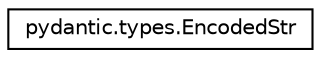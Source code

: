 digraph "Graphical Class Hierarchy"
{
 // LATEX_PDF_SIZE
  edge [fontname="Helvetica",fontsize="10",labelfontname="Helvetica",labelfontsize="10"];
  node [fontname="Helvetica",fontsize="10",shape=record];
  rankdir="LR";
  Node0 [label="pydantic.types.EncodedStr",height=0.2,width=0.4,color="black", fillcolor="white", style="filled",URL="$classpydantic_1_1types_1_1EncodedStr.html",tooltip=" "];
}

